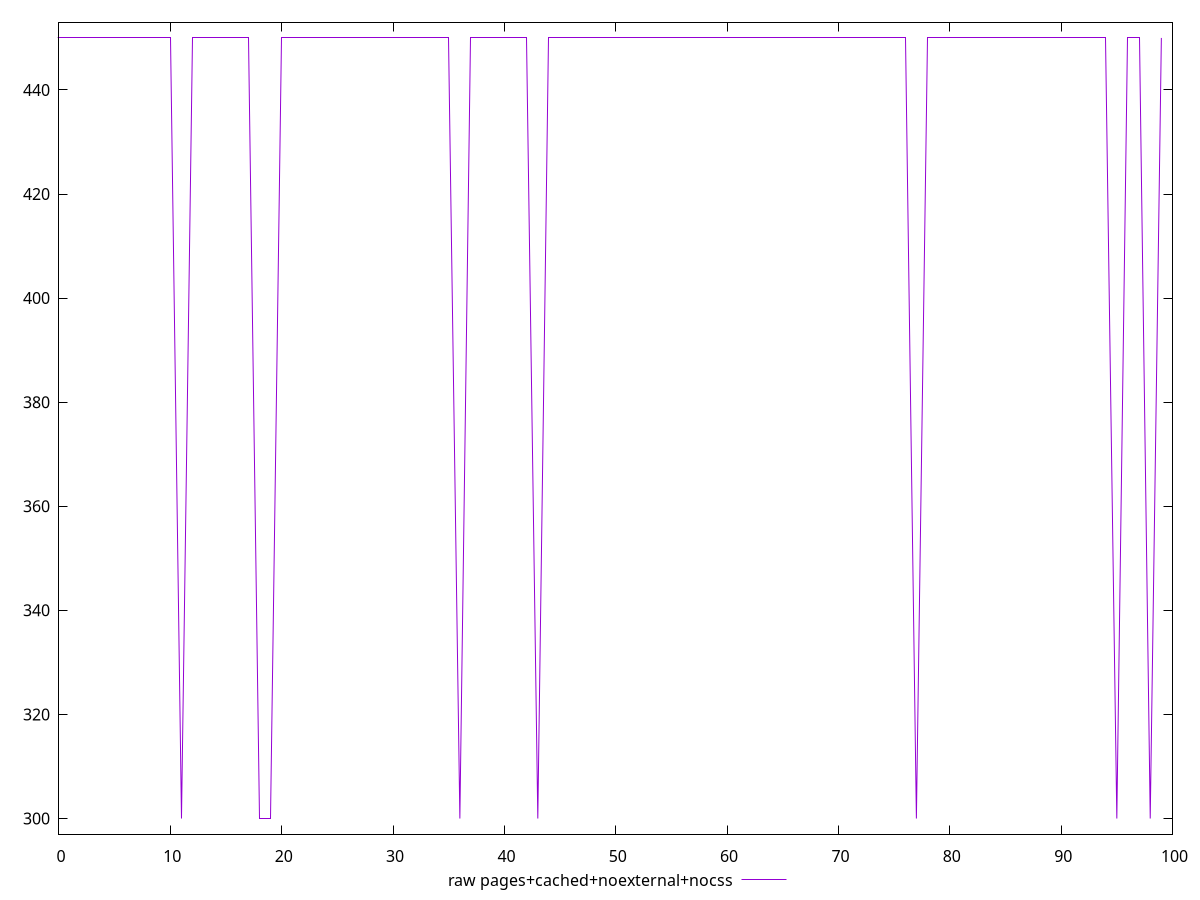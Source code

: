 $_rawPagesCachedNoexternalNocss <<EOF
450
450
450
450
450
450
450
450
450
450
450
300
450
450
450
450
450
450
300
300
450
450
450
450
450
450
450
450
450
450
450
450
450
450
450
450
300
450
450
450
450
450
450
300
450
450
450
450
450
450
450
450
450
450
450
450
450
450
450
450
450
450
450
450
450
450
450
450
450
450
450
450
450
450
450
450
450
300
450
450
450
450
450
450
450
450
450
450
450
450
450
450
450
450
450
300
450
450
300
450
EOF
set key outside below
set terminal pngcairo
set output "report_00006_2020-11-02T20-21-41.718Z/uses-text-compression/pages+cached+noexternal+nocss//raw.png"
set yrange [297:453]
plot $_rawPagesCachedNoexternalNocss title "raw pages+cached+noexternal+nocss" with line ,